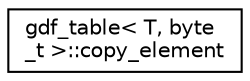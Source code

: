 digraph "Graphical Class Hierarchy"
{
  edge [fontname="Helvetica",fontsize="10",labelfontname="Helvetica",labelfontsize="10"];
  node [fontname="Helvetica",fontsize="10",shape=record];
  rankdir="LR";
  Node0 [label="gdf_table\< T, byte\l_t \>::copy_element",height=0.2,width=0.4,color="black", fillcolor="white", style="filled",URL="$structgdf__table_1_1copy__element.html"];
}
